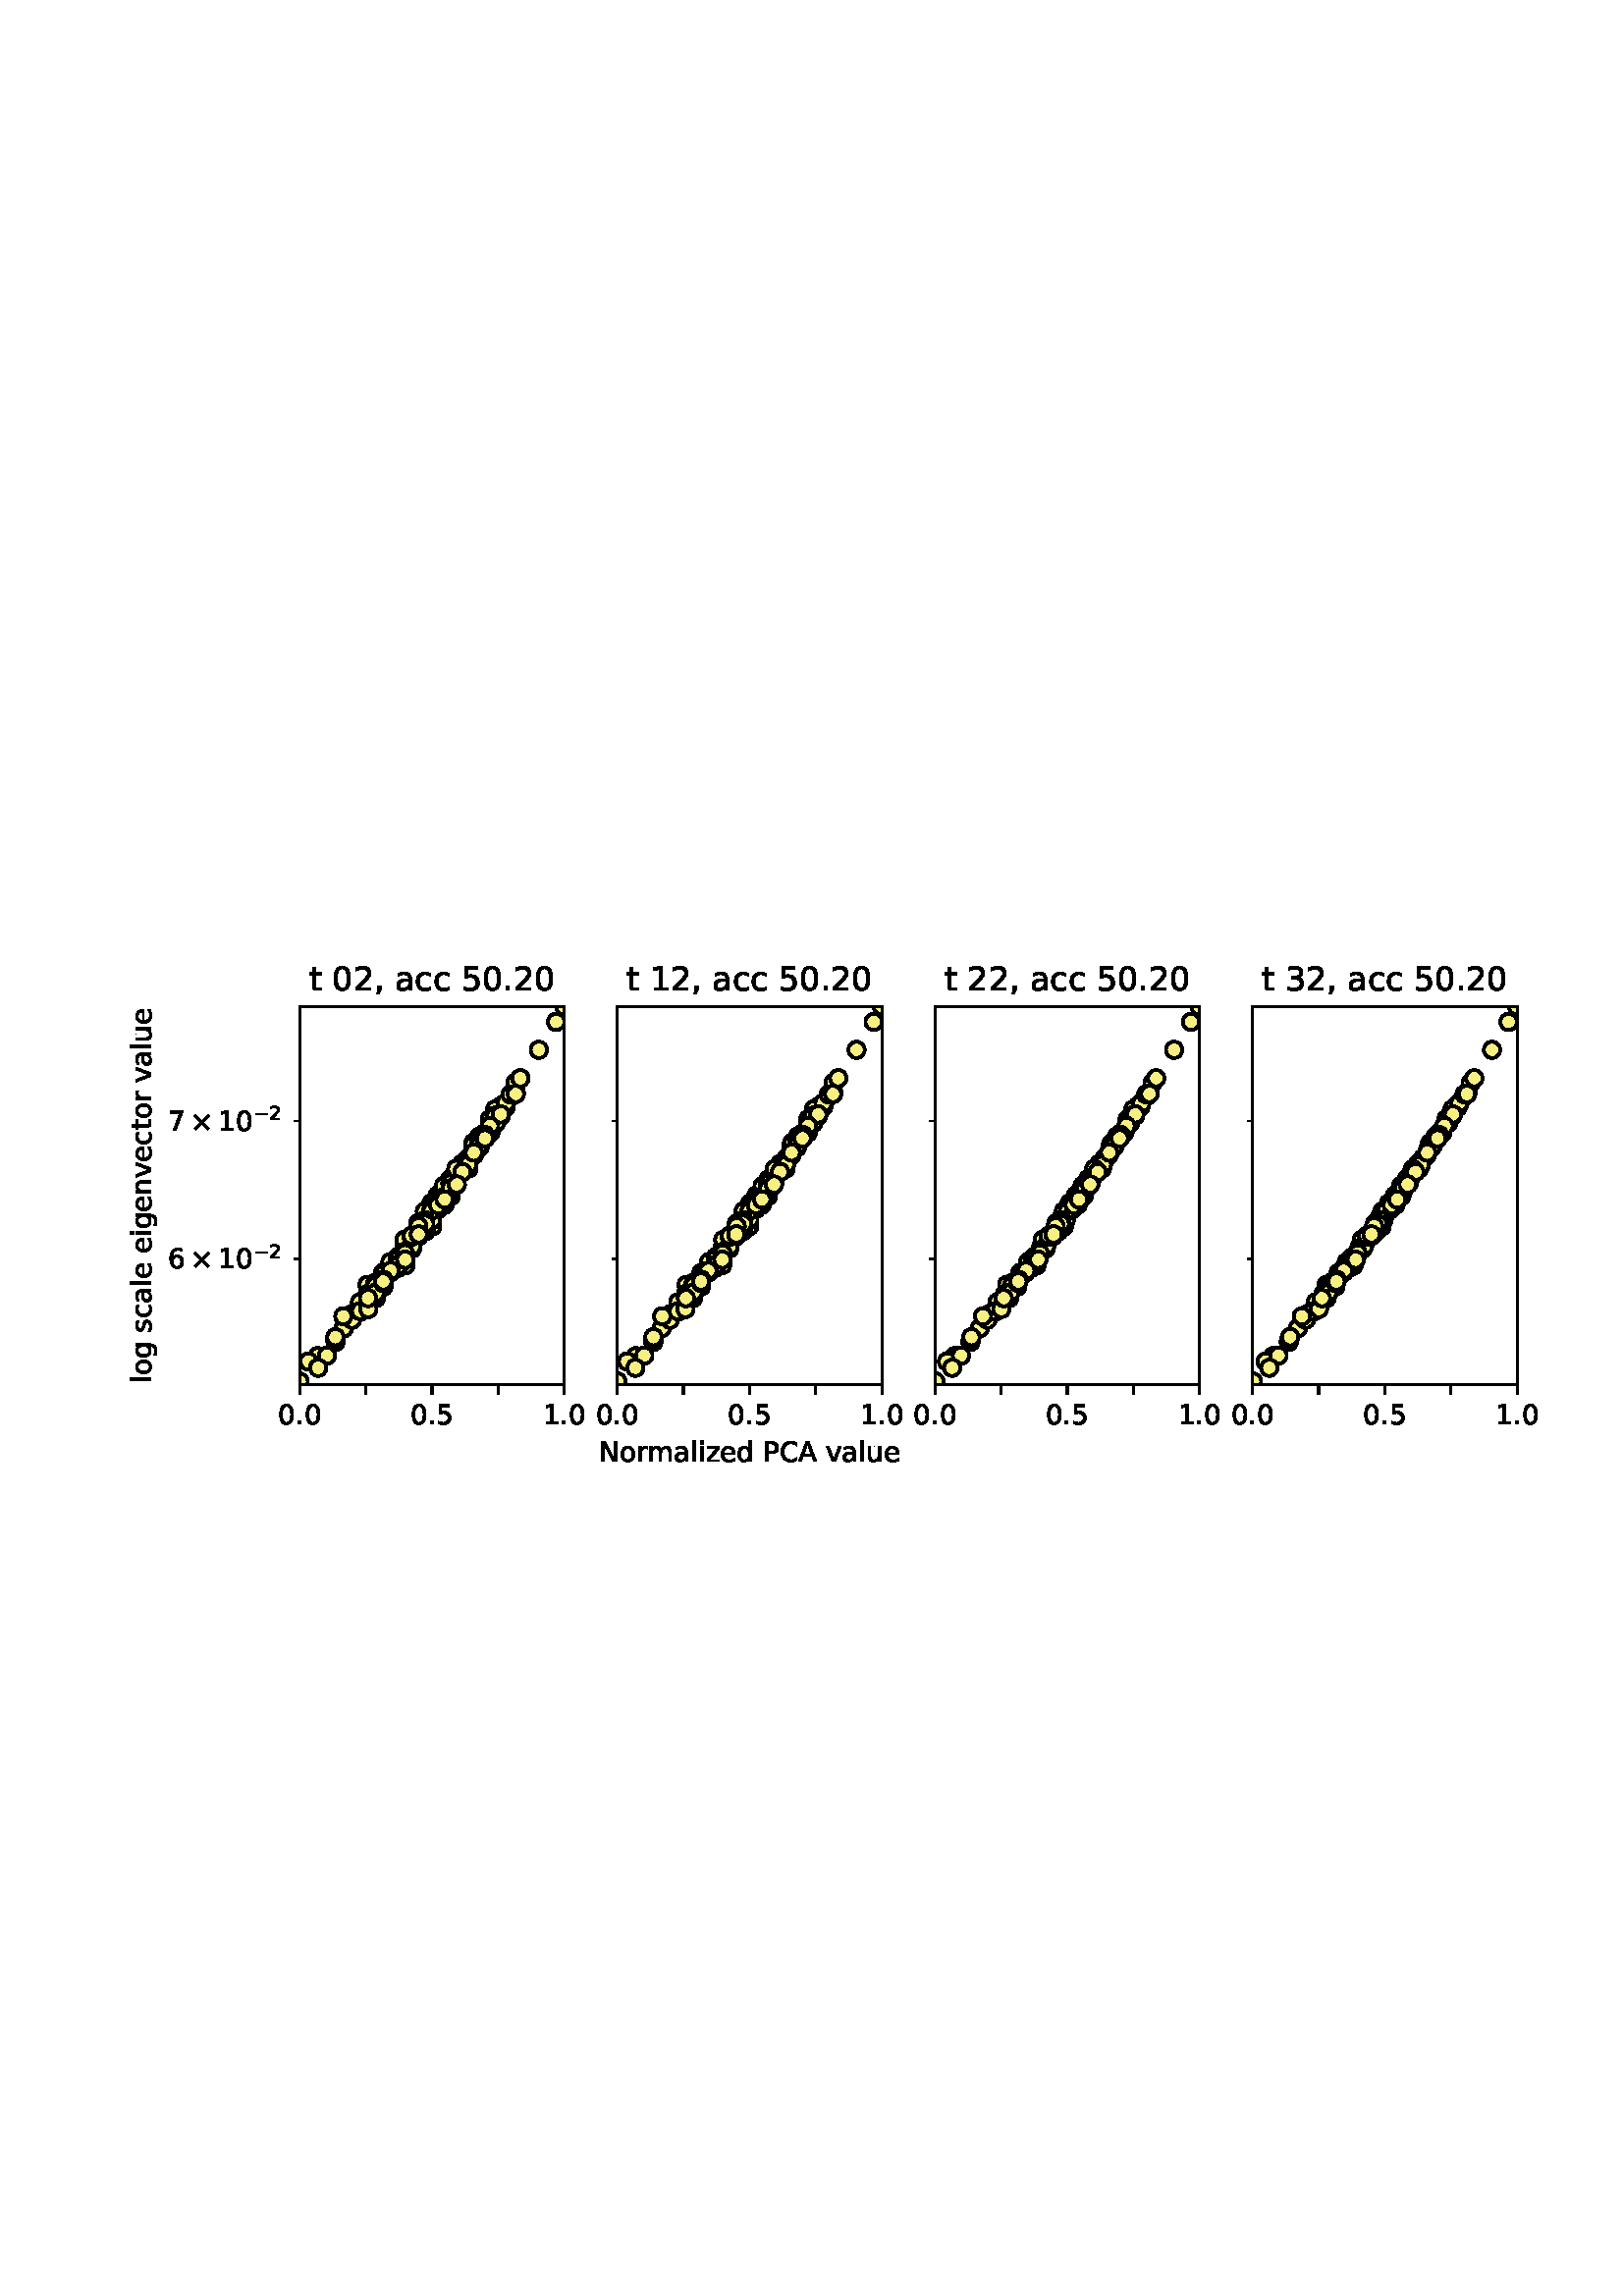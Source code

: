 %!PS-Adobe-3.0 EPSF-3.0
%%Orientation: portrait
%%BoundingBox: 40 296 571 495
%%EndComments
%%BeginProlog
/mpldict 8 dict def
mpldict begin
/m { moveto } bind def
/l { lineto } bind def
/r { rlineto } bind def
/c { curveto } bind def
/cl { closepath } bind def
/box {
m
1 index 0 r
0 exch r
neg 0 r
cl
} bind def
/clipbox {
box
clip
newpath
} bind def
%!PS-Adobe-3.0 Resource-Font
%%Copyright: Copyright (c) 2003 by Bitstream, Inc. All Rights Reserved. Copyright (c) 2006 by Tavmjong Bah. All Rights Reserved. DejaVu changes are in public domain 
25 dict begin
/_d{bind def}bind def
/_m{moveto}_d
/_l{lineto}_d
/_cl{closepath eofill}_d
/_c{curveto}_d
/_sc{7 -1 roll{setcachedevice}{pop pop pop pop pop pop}ifelse}_d
/_e{exec}_d
/FontName /DejaVuSans def
/PaintType 0 def
/FontMatrix[.001 0 0 .001 0 0]def
/FontBBox[-1021 -463 1793 1232]def
/FontType 3 def
/Encoding [ /space /comma /period /zero /one /two /three /five /six /seven /A /C /N /P /a /c /d /e /g /i /l /m /n /o /r /s /t /u /v /z /multiply /minus ] def
/FontInfo 10 dict dup begin
/FamilyName (DejaVu Sans) def
/FullName (DejaVu Sans) def
/Notice (Copyright (c) 2003 by Bitstream, Inc. All Rights Reserved. Copyright (c) 2006 by Tavmjong Bah. All Rights Reserved. DejaVu changes are in public domain ) def
/Weight (Book) def
/Version (Version 2.35) def
/ItalicAngle 0.0 def
/isFixedPitch false def
/UnderlinePosition -130 def
/UnderlineThickness 90 def
end readonly def
/CharStrings 33 dict dup begin
/.notdef 0 def
/space{318 0 0 0 0 0 _sc
}_d
/comma{318 0 77 -115 220 124 _sc
117 124 _m
220 124 _l
220 40 _l
140 -115 _l
77 -115 _l
117 40 _l
117 124 _l
_cl}_d
/period{318 0 107 0 210 124 _sc
107 124 _m
210 124 _l
210 0 _l
107 0 _l
107 124 _l
_cl}_d
/zero{636 0 66 -13 570 742 _sc
318 664 _m
267 664 229 639 203 589 _c
177 539 165 464 165 364 _c
165 264 177 189 203 139 _c
229 89 267 64 318 64 _c
369 64 407 89 433 139 _c
458 189 471 264 471 364 _c
471 464 458 539 433 589 _c
407 639 369 664 318 664 _c
318 742 _m
399 742 461 709 505 645 _c
548 580 570 486 570 364 _c
570 241 548 147 505 83 _c
461 19 399 -13 318 -13 _c
236 -13 173 19 130 83 _c
87 147 66 241 66 364 _c
66 486 87 580 130 645 _c
173 709 236 742 318 742 _c
_cl}_d
/one{636 0 110 0 544 729 _sc
124 83 _m
285 83 _l
285 639 _l
110 604 _l
110 694 _l
284 729 _l
383 729 _l
383 83 _l
544 83 _l
544 0 _l
124 0 _l
124 83 _l
_cl}_d
/two{{636 0 73 0 536 742 _sc
192 83 _m
536 83 _l
536 0 _l
73 0 _l
73 83 _l
110 121 161 173 226 239 _c
290 304 331 346 348 365 _c
380 400 402 430 414 455 _c
426 479 433 504 433 528 _c
433 566 419 598 392 622 _c
365 646 330 659 286 659 _c
255 659 222 653 188 643 _c
154 632 117 616 78 594 _c
78 694 _l
118 710 155 722 189 730 _c
223 738 255 742 284 742 _c
}_e{359 742 419 723 464 685 _c
509 647 532 597 532 534 _c
532 504 526 475 515 449 _c
504 422 484 390 454 354 _c
446 344 420 317 376 272 _c
332 227 271 164 192 83 _c
_cl}_e}_d
/three{{636 0 76 -13 556 742 _sc
406 393 _m
453 383 490 362 516 330 _c
542 298 556 258 556 212 _c
556 140 531 84 482 45 _c
432 6 362 -13 271 -13 _c
240 -13 208 -10 176 -4 _c
144 1 110 10 76 22 _c
76 117 _l
103 101 133 89 166 81 _c
198 73 232 69 268 69 _c
330 69 377 81 409 105 _c
441 129 458 165 458 212 _c
458 254 443 288 413 312 _c
383 336 341 349 287 349 _c
}_e{202 349 _l
202 430 _l
291 430 _l
339 430 376 439 402 459 _c
428 478 441 506 441 543 _c
441 580 427 609 401 629 _c
374 649 336 659 287 659 _c
260 659 231 656 200 650 _c
169 644 135 635 98 623 _c
98 711 _l
135 721 170 729 203 734 _c
235 739 266 742 296 742 _c
370 742 429 725 473 691 _c
517 657 539 611 539 553 _c
539 513 527 479 504 451 _c
481 423 448 403 406 393 _c
_cl}_e}_d
/five{{636 0 77 -13 549 729 _sc
108 729 _m
495 729 _l
495 646 _l
198 646 _l
198 467 _l
212 472 227 476 241 478 _c
255 480 270 482 284 482 _c
365 482 429 459 477 415 _c
525 370 549 310 549 234 _c
549 155 524 94 475 51 _c
426 8 357 -13 269 -13 _c
238 -13 207 -10 175 -6 _c
143 -1 111 6 77 17 _c
77 116 _l
106 100 136 88 168 80 _c
199 72 232 69 267 69 _c
}_e{323 69 368 83 401 113 _c
433 143 450 183 450 234 _c
450 284 433 324 401 354 _c
368 384 323 399 267 399 _c
241 399 214 396 188 390 _c
162 384 135 375 108 363 _c
108 729 _l
_cl}_e}_d
/six{{636 0 70 -13 573 742 _sc
330 404 _m
286 404 251 388 225 358 _c
199 328 186 286 186 234 _c
186 181 199 139 225 109 _c
251 79 286 64 330 64 _c
374 64 409 79 435 109 _c
461 139 474 181 474 234 _c
474 286 461 328 435 358 _c
409 388 374 404 330 404 _c
526 713 _m
526 623 _l
501 635 476 644 451 650 _c
425 656 400 659 376 659 _c
310 659 260 637 226 593 _c
}_e{192 549 172 482 168 394 _c
187 422 211 444 240 459 _c
269 474 301 482 336 482 _c
409 482 467 459 509 415 _c
551 371 573 310 573 234 _c
573 159 550 99 506 54 _c
462 9 403 -13 330 -13 _c
246 -13 181 19 137 83 _c
92 147 70 241 70 364 _c
70 479 97 571 152 639 _c
206 707 280 742 372 742 _c
396 742 421 739 447 735 _c
472 730 498 723 526 713 _c
_cl}_e}_d
/seven{636 0 82 0 551 729 _sc
82 729 _m
551 729 _l
551 687 _l
286 0 _l
183 0 _l
432 646 _l
82 646 _l
82 729 _l
_cl}_d
/A{684 0 8 0 676 729 _sc
342 632 _m
208 269 _l
476 269 _l
342 632 _l
286 729 _m
398 729 _l
676 0 _l
573 0 _l
507 187 _l
178 187 _l
112 0 _l
8 0 _l
286 729 _l
_cl}_d
/C{{698 0 56 -13 644 742 _sc
644 673 _m
644 569 _l
610 599 575 622 537 638 _c
499 653 460 661 418 661 _c
334 661 270 635 226 584 _c
182 533 160 460 160 364 _c
160 268 182 194 226 143 _c
270 92 334 67 418 67 _c
460 67 499 74 537 90 _c
575 105 610 128 644 159 _c
644 56 _l
609 32 572 15 534 4 _c
496 -7 455 -13 412 -13 _c
302 -13 215 20 151 87 _c
}_e{87 154 56 246 56 364 _c
56 481 87 573 151 641 _c
215 708 302 742 412 742 _c
456 742 497 736 535 725 _c
573 713 610 696 644 673 _c
_cl}_e}_d
/N{748 0 98 0 650 729 _sc
98 729 _m
231 729 _l
554 119 _l
554 729 _l
650 729 _l
650 0 _l
517 0 _l
194 610 _l
194 0 _l
98 0 _l
98 729 _l
_cl}_d
/P{603 0 98 0 569 729 _sc
197 648 _m
197 374 _l
321 374 _l
367 374 402 385 427 409 _c
452 433 465 467 465 511 _c
465 555 452 588 427 612 _c
402 636 367 648 321 648 _c
197 648 _l
98 729 _m
321 729 _l
402 729 464 710 506 673 _c
548 636 569 582 569 511 _c
569 439 548 384 506 348 _c
464 311 402 293 321 293 _c
197 293 _l
197 0 _l
98 0 _l
98 729 _l
_cl}_d
/a{{613 0 60 -13 522 560 _sc
343 275 _m
270 275 220 266 192 250 _c
164 233 150 205 150 165 _c
150 133 160 107 181 89 _c
202 70 231 61 267 61 _c
317 61 357 78 387 114 _c
417 149 432 196 432 255 _c
432 275 _l
343 275 _l
522 312 _m
522 0 _l
432 0 _l
432 83 _l
411 49 385 25 355 10 _c
325 -5 287 -13 243 -13 _c
187 -13 142 2 109 33 _c
76 64 60 106 60 159 _c
}_e{60 220 80 266 122 298 _c
163 329 224 345 306 345 _c
432 345 _l
432 354 _l
432 395 418 427 391 450 _c
364 472 326 484 277 484 _c
245 484 215 480 185 472 _c
155 464 127 453 100 439 _c
100 522 _l
132 534 164 544 195 550 _c
226 556 256 560 286 560 _c
365 560 424 539 463 498 _c
502 457 522 395 522 312 _c
_cl}_e}_d
/c{{550 0 55 -13 488 560 _sc
488 526 _m
488 442 _l
462 456 437 466 411 473 _c
385 480 360 484 334 484 _c
276 484 230 465 198 428 _c
166 391 150 339 150 273 _c
150 206 166 154 198 117 _c
230 80 276 62 334 62 _c
360 62 385 65 411 72 _c
437 79 462 90 488 104 _c
488 21 _l
462 9 436 0 410 -5 _c
383 -10 354 -13 324 -13 _c
242 -13 176 12 128 64 _c
}_e{79 115 55 185 55 273 _c
55 362 79 432 128 483 _c
177 534 244 560 330 560 _c
358 560 385 557 411 551 _c
437 545 463 537 488 526 _c
_cl}_e}_d
/d{{635 0 55 -13 544 760 _sc
454 464 _m
454 760 _l
544 760 _l
544 0 _l
454 0 _l
454 82 _l
435 49 411 25 382 10 _c
353 -5 319 -13 279 -13 _c
213 -13 159 13 117 65 _c
75 117 55 187 55 273 _c
55 359 75 428 117 481 _c
159 533 213 560 279 560 _c
319 560 353 552 382 536 _c
411 520 435 496 454 464 _c
148 273 _m
148 207 161 155 188 117 _c
215 79 253 61 301 61 _c
}_e{348 61 385 79 413 117 _c
440 155 454 207 454 273 _c
454 339 440 390 413 428 _c
385 466 348 485 301 485 _c
253 485 215 466 188 428 _c
161 390 148 339 148 273 _c
_cl}_e}_d
/e{{615 0 55 -13 562 560 _sc
562 296 _m
562 252 _l
149 252 _l
153 190 171 142 205 110 _c
238 78 284 62 344 62 _c
378 62 412 66 444 74 _c
476 82 509 95 541 113 _c
541 28 _l
509 14 476 3 442 -3 _c
408 -9 373 -13 339 -13 _c
251 -13 182 12 131 62 _c
80 112 55 181 55 268 _c
55 357 79 428 127 481 _c
175 533 241 560 323 560 _c
397 560 455 536 498 489 _c
}_e{540 441 562 377 562 296 _c
472 322 _m
471 371 457 410 431 440 _c
404 469 368 484 324 484 _c
274 484 234 469 204 441 _c
174 413 156 373 152 322 _c
472 322 _l
_cl}_e}_d
/g{{635 0 55 -207 544 560 _sc
454 280 _m
454 344 440 395 414 431 _c
387 467 349 485 301 485 _c
253 485 215 467 188 431 _c
161 395 148 344 148 280 _c
148 215 161 165 188 129 _c
215 93 253 75 301 75 _c
349 75 387 93 414 129 _c
440 165 454 215 454 280 _c
544 68 _m
544 -24 523 -93 482 -139 _c
440 -184 377 -207 292 -207 _c
260 -207 231 -204 203 -200 _c
175 -195 147 -188 121 -178 _c
}_e{121 -91 _l
147 -105 173 -115 199 -122 _c
225 -129 251 -133 278 -133 _c
336 -133 380 -117 410 -87 _c
439 -56 454 -10 454 52 _c
454 96 _l
435 64 411 40 382 24 _c
353 8 319 0 279 0 _c
211 0 157 25 116 76 _c
75 127 55 195 55 280 _c
55 364 75 432 116 483 _c
157 534 211 560 279 560 _c
319 560 353 552 382 536 _c
411 520 435 496 454 464 _c
454 547 _l
544 547 _l
}_e{544 68 _l
_cl}_e}_d
/i{278 0 94 0 184 760 _sc
94 547 _m
184 547 _l
184 0 _l
94 0 _l
94 547 _l
94 760 _m
184 760 _l
184 646 _l
94 646 _l
94 760 _l
_cl}_d
/l{278 0 94 0 184 760 _sc
94 760 _m
184 760 _l
184 0 _l
94 0 _l
94 760 _l
_cl}_d
/m{{974 0 91 0 889 560 _sc
520 442 _m
542 482 569 511 600 531 _c
631 550 668 560 711 560 _c
767 560 811 540 842 500 _c
873 460 889 403 889 330 _c
889 0 _l
799 0 _l
799 327 _l
799 379 789 418 771 444 _c
752 469 724 482 686 482 _c
639 482 602 466 575 435 _c
548 404 535 362 535 309 _c
535 0 _l
445 0 _l
445 327 _l
445 379 435 418 417 444 _c
398 469 369 482 331 482 _c
}_e{285 482 248 466 221 435 _c
194 404 181 362 181 309 _c
181 0 _l
91 0 _l
91 547 _l
181 547 _l
181 462 _l
201 495 226 520 255 536 _c
283 552 317 560 357 560 _c
397 560 430 550 458 530 _c
486 510 506 480 520 442 _c
_cl}_e}_d
/n{634 0 91 0 549 560 _sc
549 330 _m
549 0 _l
459 0 _l
459 327 _l
459 379 448 417 428 443 _c
408 469 378 482 338 482 _c
289 482 251 466 223 435 _c
195 404 181 362 181 309 _c
181 0 _l
91 0 _l
91 547 _l
181 547 _l
181 462 _l
202 494 227 519 257 535 _c
286 551 320 560 358 560 _c
420 560 468 540 500 501 _c
532 462 549 405 549 330 _c
_cl}_d
/o{612 0 55 -13 557 560 _sc
306 484 _m
258 484 220 465 192 427 _c
164 389 150 338 150 273 _c
150 207 163 156 191 118 _c
219 80 257 62 306 62 _c
354 62 392 80 420 118 _c
448 156 462 207 462 273 _c
462 337 448 389 420 427 _c
392 465 354 484 306 484 _c
306 560 _m
384 560 445 534 490 484 _c
534 433 557 363 557 273 _c
557 183 534 113 490 63 _c
445 12 384 -13 306 -13 _c
227 -13 165 12 121 63 _c
77 113 55 183 55 273 _c
55 363 77 433 121 484 _c
165 534 227 560 306 560 _c
_cl}_d
/r{411 0 91 0 411 560 _sc
411 463 _m
401 469 390 473 378 476 _c
366 478 353 480 339 480 _c
288 480 249 463 222 430 _c
194 397 181 350 181 288 _c
181 0 _l
91 0 _l
91 547 _l
181 547 _l
181 462 _l
199 495 224 520 254 536 _c
284 552 321 560 365 560 _c
371 560 378 559 386 559 _c
393 558 401 557 411 555 _c
411 463 _l
_cl}_d
/s{{521 0 54 -13 472 560 _sc
443 531 _m
443 446 _l
417 458 391 468 364 475 _c
336 481 308 485 279 485 _c
234 485 200 478 178 464 _c
156 450 145 430 145 403 _c
145 382 153 366 169 354 _c
185 342 217 330 265 320 _c
296 313 _l
360 299 405 279 432 255 _c
458 230 472 195 472 151 _c
472 100 452 60 412 31 _c
372 1 316 -13 246 -13 _c
216 -13 186 -10 154 -5 _c
}_e{122 0 89 8 54 20 _c
54 113 _l
87 95 120 82 152 74 _c
184 65 216 61 248 61 _c
290 61 323 68 346 82 _c
368 96 380 117 380 144 _c
380 168 371 187 355 200 _c
339 213 303 226 247 238 _c
216 245 _l
160 257 119 275 95 299 _c
70 323 58 356 58 399 _c
58 450 76 490 112 518 _c
148 546 200 560 268 560 _c
301 560 332 557 362 552 _c
391 547 418 540 443 531 _c
}_e{_cl}_e}_d
/t{392 0 27 0 368 702 _sc
183 702 _m
183 547 _l
368 547 _l
368 477 _l
183 477 _l
183 180 _l
183 135 189 106 201 94 _c
213 81 238 75 276 75 _c
368 75 _l
368 0 _l
276 0 _l
206 0 158 13 132 39 _c
106 65 93 112 93 180 _c
93 477 _l
27 477 _l
27 547 _l
93 547 _l
93 702 _l
183 702 _l
_cl}_d
/u{634 0 85 -13 543 560 _sc
85 216 _m
85 547 _l
175 547 _l
175 219 _l
175 167 185 129 205 103 _c
225 77 255 64 296 64 _c
344 64 383 79 411 110 _c
439 141 453 183 453 237 _c
453 547 _l
543 547 _l
543 0 _l
453 0 _l
453 84 _l
431 50 405 26 377 10 _c
348 -5 315 -13 277 -13 _c
214 -13 166 6 134 45 _c
101 83 85 140 85 216 _c
311 560 _m
311 560 _l
_cl}_d
/v{592 0 30 0 562 547 _sc
30 547 _m
125 547 _l
296 88 _l
467 547 _l
562 547 _l
357 0 _l
235 0 _l
30 547 _l
_cl}_d
/z{525 0 43 0 482 547 _sc
55 547 _m
482 547 _l
482 465 _l
144 72 _l
482 72 _l
482 0 _l
43 0 _l
43 82 _l
381 475 _l
55 475 _l
55 547 _l
_cl}_d
/multiply{838 0 137 31 701 596 _sc
701 537 _m
478 313 _l
701 90 _l
643 31 _l
419 255 _l
195 31 _l
137 90 _l
360 313 _l
137 537 _l
195 596 _l
419 372 _l
643 596 _l
701 537 _l
_cl}_d
/minus{838 0 106 272 732 355 _sc
106 355 _m
732 355 _l
732 272 _l
106 272 _l
106 355 _l
_cl}_d
end readonly def

/BuildGlyph
 {exch begin
 CharStrings exch
 2 copy known not{pop /.notdef}if
 true 3 1 roll get exec
 end}_d

/BuildChar {
 1 index /Encoding get exch get
 1 index /BuildGlyph get exec
}_d

FontName currentdict end definefont pop
end
%%EndProlog
mpldict begin
40.587 296.766 translate
530.825 198.469 0 0 clipbox
gsave
0 0 m
530.825 0 l
530.825 198.469 l
0 198.469 l
cl
1.000 setgray
fill
grestore
gsave
69.272 37.544 m
166.315 37.544 l
166.315 176.144 l
69.272 176.144 l
cl
1.000 setgray
fill
grestore
1.000 setlinewidth
1 setlinejoin
0 setlinecap
[] 0 setdash
0.000 setgray
gsave
97.04 138.6 69.27 37.54 clipbox
/o {
gsave
newpath
translate
1.0 setlinewidth
1 setlinejoin
0 setlinecap
0 -3 m
0.796 -3 1.559 -2.684 2.121 -2.121 c
2.684 -1.559 3 -0.796 3 0 c
3 0.796 2.684 1.559 2.121 2.121 c
1.559 2.684 0.796 3 0 3 c
-0.796 3 -1.559 2.684 -2.121 2.121 c
-2.684 1.559 -3 0.796 -3 0 c
-3 -0.796 -2.684 -1.559 -2.121 -2.121 c
-1.559 -2.684 -0.796 -3 0 -3 c
cl

gsave
0.969 0.937 0.506 setrgbcolor
fill
grestore
stroke
grestore
} bind def
128.904 117.53 o
112.941 92.696 o
107.924 85.251 o
139.193 130.819 o
105.416 80.544 o
124.535 111.597 o
69.294 37.544 o
120.04 104.233 o
131.124 118.108 o
107.874 87.084 o
112.965 91.973 o
156.986 160.247 o
97.216 71.849 o
139.061 134.766 o
94.174 74.099 o
131.109 117.866 o
124.492 112.761 o
94.358 68.51 o
105.341 81.97 o
117.711 100.72 o
99.983 75.259 o
140.977 137.199 o
131.114 118.491 o
110.395 90.748 o
166.315 176.144 o
91.509 64.19 o
117.789 98.74 o
119.939 106.867 o
131.169 116.71 o
124.678 108.006 o
124.562 110.556 o
126.856 111.725 o
144.89 139.285 o
126.752 115.176 o
124.713 106.678 o
117.603 103.925 o
107.861 86.716 o
148.518 144.548 o
128.907 117.845 o
115.313 98.202 o
110.531 87.41 o
135.087 128.417 o
133.179 121.696 o
110.457 89.981 o
117.62 102.521 o
115.332 96.546 o
97.171 71.911 o
133.016 126.094 o
128.988 115.725 o
110.463 89.017 o
112.789 96.648 o
117.74 99.824 o
141.094 134.846 o
82.421 53.111 o
133.103 123.707 o
137.17 129.473 o
110.412 90.751 o
100.035 73.602 o
124.691 107.839 o
117.895 95.496 o
112.935 93.033 o
131.159 117.011 o
105.25 84.238 o
120.112 101.89 o
91.451 65.324 o
139.116 132.564 o
100.015 73.415 o
126.668 116.239 o
135.219 124.959 o
122.333 107.532 o
112.852 94.877 o
141.039 135.684 o
107.837 87.544 o
143.048 136.066 o
122.226 109.58 o
122.281 108.872 o
115.4 95.054 o
75.926 47.944 o
115.273 98.864 o
115.423 95.265 o
131.116 118.277 o
115.293 99.074 o
120.049 104.068 o
146.664 143.152 o
122.318 107.44 o
135.168 126.815 o
126.762 113.67 o
112.887 94.104 o
97.091 74.854 o
135.186 126.365 o
141.151 133.702 o
94.27 70.769 o
119.999 104.739 o
142.906 139.536 o
107.875 87.284 o
133.156 122.211 o
133.138 123.464 o
107.84 88.107 o
99.976 76.426 o
128.987 116.167 o
128.868 118.491 o
115.367 96.424 o
126.717 115.795 o
117.676 101.051 o
88.529 61.334 o
85.471 58.142 o
102.604 80.893 o
97.195 72.066 o
112.807 95.84 o
117.662 101.756 o
120.037 104.327 o
97.297 69.234 o
72.538 45.969 o
102.686 78.669 o
142.997 137.729 o
107.939 85.033 o
99.888 78.468 o
99.939 76.713 o
99.962 75.819 o
105.387 81.387 o
105.357 81.762 o
115.355 96.534 o
107.917 85.219 o
122.313 107.123 o
117.719 101.155 o
141.139 133.403 o
122.458 103.452 o
128.964 116.637 o
120.09 102.459 o
126.721 115.701 o
102.553 82.386 o
99.925 76.314 o
82.389 54.063 o
148.384 148.146 o
79.302 48.117 o
124.491 112.288 o
99.903 77.813 o
115.467 93.706 o
133.065 124.698 o
119.961 105.869 o
97.17 72.799 o
124.594 110.337 o
110.478 89.153 o
139.218 129.939 o
107.877 86.308 o
105.273 84.232 o
140.953 138.4 o
124.697 107.397 o
97.146 73.031 o
108.101 81.271 o
88.441 63.214 o
94.292 70.374 o
120.042 104.367 o
99.871 77.81 o
97.297 69.671 o
115.288 97.81 o
115.418 94.671 o
126.722 115.385 o
144.823 140.74 o
120.078 103.013 o
105.363 81.322 o
115.351 95.817 o
117.687 101.341 o
97.142 73.869 o
76.067 43.647 o
135.115 127.444 o
141.036 136.152 o
107.773 90.582 o
94.427 67.478 o
107.913 86.169 o
115.309 97.312 o
97.232 71.195 o
105.403 80.333 o
126.821 112.795 o
120.056 104.427 o
163.334 170.503 o
107.959 84.984 o
91.382 67.678 o
131.021 120.406 o
135.191 125.195 o
117.701 100.277 o
115.186 100.994 o
135.252 124.602 o
126.817 112.934 o
117.69 101.811 o
131.086 119.072 o
146.661 143.896 o
117.811 97.835 o
131.118 118.177 o
99.993 74.743 o
110.504 88.217 o
124.59 109.969 o
88.527 61.261 o
117.69 101.3 o
91.495 64.427 o
94.461 65.209 o
126.71 115.073 o
105.318 82.322 o
124.644 108.933 o
122.437 104.294 o
150.205 149.845 o
120.027 103.983 o
124.66 108.756 o
122.215 110.392 o
105.307 83.508 o
124.546 111.302 o
143.029 136.587 o
120.055 103.318 o
112.885 93.771 o
122.374 106.283 o
112.885 93.788 o
137.215 128.129 o
133.081 125.574 o
135.152 126.526 o
105.342 81.362 o
115.332 96.738 o
94.352 69.192 o
110.363 91.748 o
105.387 81.172 o
107.927 85.585 o
135.197 125.205 o
69.292 37.655 o
115.288 97.796 o
122.366 106.007 o
82.379 54.891 o
108.009 83.306 o
126.695 116.562 o
102.668 79.255 o
122.388 105.917 o
124.635 109.422 o
99.962 75.981 o
148.545 144.066 o
69.272 38.612 o
122.4 105.386 o
110.365 92.069 o
115.358 96.428 o
139.178 131.306 o
137.162 129.622 o
139.107 132.352 o
128.962 115.458 o
112.827 95.56 o
137.175 129.056 o
126.916 110.893 o
137.231 127.794 o
133.164 122.577 o
85.297 62.539 o
112.942 92.576 o
99.961 75.304 o
grestore
0.800 setlinewidth
gsave
/o {
gsave
newpath
translate
0.8 setlinewidth
1 setlinejoin
0 setlinecap
0 0 m
0 -3.5 l

gsave
0.000 setgray
fill
grestore
stroke
grestore
} bind def
69.272 37.544 o
grestore
/DejaVuSans findfont
10.000 scalefont
setfont
gsave
61.319 22.95 translate
0.0 rotate
0.0 0.0 m /zero glyphshow
6.362 0.0 m /period glyphshow
9.541 0.0 m /zero glyphshow
grestore
gsave
/o {
gsave
newpath
translate
0.8 setlinewidth
1 setlinejoin
0 setlinecap
0 0 m
0 -3.5 l

gsave
0.000 setgray
fill
grestore
stroke
grestore
} bind def
93.533 37.544 o
grestore
gsave
/o {
gsave
newpath
translate
0.8 setlinewidth
1 setlinejoin
0 setlinecap
0 0 m
0 -3.5 l

gsave
0.000 setgray
fill
grestore
stroke
grestore
} bind def
117.794 37.544 o
grestore
gsave
109.84 22.95 translate
0.0 rotate
0.0 0.0 m /zero glyphshow
6.362 0.0 m /period glyphshow
9.541 0.0 m /five glyphshow
grestore
gsave
/o {
gsave
newpath
translate
0.8 setlinewidth
1 setlinejoin
0 setlinecap
0 0 m
0 -3.5 l

gsave
0.000 setgray
fill
grestore
stroke
grestore
} bind def
142.054 37.544 o
grestore
gsave
/o {
gsave
newpath
translate
0.8 setlinewidth
1 setlinejoin
0 setlinecap
0 0 m
0 -3.5 l

gsave
0.000 setgray
fill
grestore
stroke
grestore
} bind def
166.315 37.544 o
grestore
gsave
158.362 22.95 translate
0.0 rotate
0.0 0.0 m /one glyphshow
6.362 0.0 m /period glyphshow
9.541 0.0 m /zero glyphshow
grestore
0.600 setlinewidth
gsave
/o {
gsave
newpath
translate
0.6 setlinewidth
1 setlinejoin
0 setlinecap
0 0 m
-2 0 l

gsave
0.000 setgray
fill
grestore
stroke
grestore
} bind def
69.272 83.462 o
grestore
gsave
20.872 79.001 translate
0.0 rotate
/DejaVuSans findfont
10.0 scalefont
setfont
0.0 0.977 moveto
/six glyphshow

8.311 0.977 moveto
/multiply glyphshow

18.638 0.977 moveto
/one glyphshow

25.0 0.977 moveto
/zero glyphshow

/DejaVuSans findfont
7.0 scalefont
setfont
31.458 4.805 moveto
/minus glyphshow

37.323 4.805 moveto
/two glyphshow


grestore
gsave
/o {
gsave
newpath
translate
0.6 setlinewidth
1 setlinejoin
0 setlinecap
0 0 m
-2 0 l

gsave
0.000 setgray
fill
grestore
stroke
grestore
} bind def
69.272 134.116 o
grestore
gsave
20.872 129.655 translate
0.0 rotate
/DejaVuSans findfont
10.0 scalefont
setfont
0.0 0.977 moveto
/seven glyphshow

8.311 0.977 moveto
/multiply glyphshow

18.638 0.977 moveto
/one glyphshow

25.0 0.977 moveto
/zero glyphshow

/DejaVuSans findfont
7.0 scalefont
setfont
31.458 4.805 moveto
/minus glyphshow

37.323 4.805 moveto
/two glyphshow


grestore
gsave
14.794 38.125 translate
90.0 rotate
0.0 0.0 m /l glyphshow
2.778 0.0 m /o glyphshow
8.896 0.0 m /g glyphshow
15.244 0.0 m /space glyphshow
18.423 0.0 m /s glyphshow
23.633 0.0 m /c glyphshow
29.131 0.0 m /a glyphshow
35.259 0.0 m /l glyphshow
38.037 0.0 m /e glyphshow
44.189 0.0 m /space glyphshow
47.368 0.0 m /e glyphshow
53.521 0.0 m /i glyphshow
56.299 0.0 m /g glyphshow
62.646 0.0 m /e glyphshow
68.799 0.0 m /n glyphshow
75.137 0.0 m /v glyphshow
81.055 0.0 m /e glyphshow
87.207 0.0 m /c glyphshow
92.705 0.0 m /t glyphshow
96.626 0.0 m /o glyphshow
102.744 0.0 m /r glyphshow
106.855 0.0 m /space glyphshow
110.034 0.0 m /v glyphshow
115.952 0.0 m /a glyphshow
122.08 0.0 m /l glyphshow
124.858 0.0 m /u glyphshow
131.196 0.0 m /e glyphshow
grestore
0.800 setlinewidth
0 setlinejoin
2 setlinecap
[] 0 setdash
gsave
69.272 37.544 m
69.272 176.144 l
stroke
grestore
gsave
166.315 37.544 m
166.315 176.144 l
stroke
grestore
gsave
69.272 37.544 m
166.315 37.544 l
stroke
grestore
gsave
69.272 176.144 m
166.315 176.144 l
stroke
grestore
/DejaVuSans findfont
12.000 scalefont
setfont
gsave
72.715 182.144 translate
0.0 rotate
0.0 0.0 m /t glyphshow
4.705 0.0 m /space glyphshow
8.52 0.0 m /zero glyphshow
16.154 0.0 m /two glyphshow
23.789 0.0 m /comma glyphshow
27.604 0.0 m /space glyphshow
31.418 0.0 m /a glyphshow
38.771 0.0 m /c glyphshow
45.369 0.0 m /c glyphshow
51.967 0.0 m /space glyphshow
55.781 0.0 m /five glyphshow
63.416 0.0 m /zero glyphshow
71.051 0.0 m /period glyphshow
74.865 0.0 m /two glyphshow
82.5 0.0 m /zero glyphshow
grestore
gsave
185.724 37.544 m
282.768 37.544 l
282.768 176.144 l
185.724 176.144 l
cl
1.000 setgray
fill
grestore
1.000 setlinewidth
1 setlinejoin
0 setlinecap
[] 0 setdash
gsave
97.04 138.6 185.7 37.54 clipbox
/o {
gsave
newpath
translate
1.0 setlinewidth
1 setlinejoin
0 setlinecap
0 -3 m
0.796 -3 1.559 -2.684 2.121 -2.121 c
2.684 -1.559 3 -0.796 3 0 c
3 0.796 2.684 1.559 2.121 2.121 c
1.559 2.684 0.796 3 0 3 c
-0.796 3 -1.559 2.684 -2.121 2.121 c
-2.684 1.559 -3 0.796 -3 0 c
-3 -0.796 -2.684 -1.559 -2.121 -2.121 c
-1.559 -2.684 -0.796 -3 0 -3 c
cl

gsave
0.969 0.937 0.506 setrgbcolor
fill
grestore
stroke
grestore
} bind def
245.535 117.53 o
229.404 92.696 o
224.349 85.251 o
255.615 130.819 o
221.728 80.544 o
241.235 111.597 o
185.758 37.544 o
236.639 104.233 o
247.544 118.108 o
224.431 87.084 o
229.418 91.973 o
273.473 160.247 o
213.764 71.849 o
255.831 134.766 o
211.161 74.099 o
247.56 117.866 o
241.261 112.761 o
210.9 68.51 o
221.767 81.97 o
234.289 100.72 o
216.441 75.259 o
257.739 137.199 o
247.585 118.491 o
227.005 90.748 o
282.768 176.144 o
208.004 64.19 o
234.192 98.74 o
236.788 106.867 o
247.448 116.71 o
241.077 108.006 o
241.117 110.556 o
243.307 111.725 o
261.279 139.285 o
243.418 115.176 o
241.011 106.678 o
234.474 103.925 o
224.431 86.716 o
264.886 144.548 o
245.575 117.845 o
231.937 98.202 o
226.833 87.41 o
251.869 128.417 o
249.654 121.696 o
226.946 89.981 o
234.38 102.521 o
231.867 96.546 o
213.705 71.911 o
249.805 126.094 o
245.497 115.725 o
226.874 89.017 o
229.617 96.648 o
234.266 99.824 o
257.603 134.846 o
198.937 53.111 o
249.71 123.707 o
253.789 129.473 o
227.021 90.751 o
216.372 73.602 o
241.038 107.839 o
234.09 95.496 o
229.415 93.033 o
247.502 117.011 o
221.857 84.238 o
236.543 101.89 o
208.028 65.324 o
255.701 132.564 o
216.41 73.415 o
243.428 116.239 o
251.668 124.959 o
238.965 107.532 o
229.518 94.877 o
257.629 135.684 o
224.497 87.544 o
259.396 136.066 o
239.003 109.58 o
239.02 108.872 o
231.808 95.054 o
192.61 47.944 o
231.959 98.864 o
231.78 95.265 o
247.568 118.277 o
231.961 99.074 o
236.631 104.068 o
263.185 143.152 o
238.886 107.44 o
251.773 126.815 o
243.381 113.67 o
229.468 94.104 o
213.819 74.854 o
251.75 126.365 o
257.541 133.702 o
210.977 70.769 o
236.636 104.739 o
259.582 139.536 o
224.492 87.284 o
249.664 122.211 o
249.722 123.464 o
224.49 88.107 o
216.504 76.426 o
245.475 116.167 o
245.584 118.491 o
231.9 96.424 o
243.471 115.795 o
234.313 101.051 o
205.09 61.334 o
202.045 58.142 o
219.211 80.893 o
213.678 72.066 o
229.565 95.84 o
234.346 101.756 o
236.667 104.327 o
213.555 69.234 o
189.342 45.969 o
219.147 78.669 o
259.498 137.729 o
224.34 85.033 o
216.576 78.468 o
216.584 76.713 o
216.462 75.819 o
221.731 81.387 o
221.822 81.762 o
231.841 96.534 o
224.338 85.219 o
238.898 107.123 o
234.308 101.155 o
257.581 133.403 o
238.758 103.452 o
245.484 116.637 o
236.533 102.459 o
243.438 115.701 o
219.332 82.386 o
216.482 76.314 o
198.954 54.063 o
265.027 148.146 o
195.65 48.117 o
241.216 112.288 o
216.591 77.813 o
231.785 93.706 o
249.742 124.698 o
236.709 105.869 o
213.74 72.799 o
241.153 110.337 o
226.936 89.153 o
255.631 129.939 o
224.412 86.308 o
221.891 84.232 o
257.81 138.4 o
241.037 107.397 o
213.754 73.031 o
224.185 81.271 o
205.094 63.214 o
210.973 70.374 o
236.682 104.367 o
216.588 77.81 o
213.593 69.671 o
231.93 97.81 o
231.794 94.671 o
243.418 115.385 o
261.365 140.74 o
236.606 103.013 o
221.733 81.322 o
231.829 95.817 o
234.289 101.341 o
213.775 73.869 o
192.363 43.647 o
251.817 127.444 o
257.663 136.152 o
224.605 90.582 o
210.81 67.478 o
224.41 86.169 o
231.902 97.312 o
213.648 71.195 o
221.723 80.333 o
243.335 112.795 o
236.66 104.427 o
279.747 170.503 o
224.35 84.984 o
208.083 67.678 o
247.684 120.406 o
251.712 125.195 o
234.27 100.277 o
232.049 100.994 o
251.67 124.602 o
243.296 112.934 o
234.355 101.811 o
247.599 119.072 o
263.218 143.896 o
234.152 97.835 o
247.55 118.177 o
216.427 74.743 o
226.895 88.217 o
241.124 109.969 o
205.054 61.261 o
234.307 101.3 o
207.961 64.427 o
210.748 65.209 o
243.372 115.073 o
221.81 82.322 o
241.087 108.933 o
238.801 104.294 o
266.766 149.845 o
236.619 103.983 o
241.068 108.756 o
239.039 110.392 o
221.854 83.508 o
241.139 111.302 o
259.438 136.587 o
236.591 103.318 o
229.507 93.771 o
238.871 106.283 o
229.459 93.788 o
253.72 128.129 o
249.814 125.574 o
251.771 126.526 o
221.774 81.362 o
231.869 96.738 o
210.909 69.192 o
227.028 91.748 o
221.754 81.172 o
224.354 85.585 o
251.702 125.205 o
185.724 37.655 o
231.949 97.796 o
238.861 106.007 o
199.013 54.891 o
224.284 83.306 o
243.481 116.562 o
219.135 79.255 o
238.848 105.917 o
241.105 109.422 o
216.461 75.981 o
264.863 144.066 o
185.751 38.612 o
238.864 105.386 o
227.043 92.069 o
231.823 96.428 o
255.636 131.306 o
253.716 129.622 o
255.692 132.352 o
245.434 115.458 o
229.53 95.56 o
253.748 129.056 o
243.214 110.893 o
253.675 127.794 o
249.666 122.577 o
202.223 62.539 o
229.398 92.576 o
216.449 75.304 o
grestore
0.800 setlinewidth
gsave
/o {
gsave
newpath
translate
0.8 setlinewidth
1 setlinejoin
0 setlinecap
0 0 m
0 -3.5 l

gsave
0.000 setgray
fill
grestore
stroke
grestore
} bind def
185.724 37.544 o
grestore
/DejaVuSans findfont
10.000 scalefont
setfont
gsave
177.771 22.95 translate
0.0 rotate
0.0 0.0 m /zero glyphshow
6.362 0.0 m /period glyphshow
9.541 0.0 m /zero glyphshow
grestore
gsave
/o {
gsave
newpath
translate
0.8 setlinewidth
1 setlinejoin
0 setlinecap
0 0 m
0 -3.5 l

gsave
0.000 setgray
fill
grestore
stroke
grestore
} bind def
209.985 37.544 o
grestore
gsave
/o {
gsave
newpath
translate
0.8 setlinewidth
1 setlinejoin
0 setlinecap
0 0 m
0 -3.5 l

gsave
0.000 setgray
fill
grestore
stroke
grestore
} bind def
234.246 37.544 o
grestore
gsave
226.293 22.95 translate
0.0 rotate
0.0 0.0 m /zero glyphshow
6.362 0.0 m /period glyphshow
9.541 0.0 m /five glyphshow
grestore
gsave
/o {
gsave
newpath
translate
0.8 setlinewidth
1 setlinejoin
0 setlinecap
0 0 m
0 -3.5 l

gsave
0.000 setgray
fill
grestore
stroke
grestore
} bind def
258.507 37.544 o
grestore
gsave
/o {
gsave
newpath
translate
0.8 setlinewidth
1 setlinejoin
0 setlinecap
0 0 m
0 -3.5 l

gsave
0.000 setgray
fill
grestore
stroke
grestore
} bind def
282.768 37.544 o
grestore
gsave
274.814 22.95 translate
0.0 rotate
0.0 0.0 m /one glyphshow
6.362 0.0 m /period glyphshow
9.541 0.0 m /zero glyphshow
grestore
gsave
179.011 9.278 translate
0.0 rotate
0.0 0.0 m /N glyphshow
7.48 0.0 m /o glyphshow
13.599 0.0 m /r glyphshow
17.71 0.0 m /m glyphshow
27.451 0.0 m /a glyphshow
33.579 0.0 m /l glyphshow
36.357 0.0 m /i glyphshow
39.136 0.0 m /z glyphshow
44.385 0.0 m /e glyphshow
50.537 0.0 m /d glyphshow
56.885 0.0 m /space glyphshow
60.063 0.0 m /P glyphshow
66.094 0.0 m /C glyphshow
73.076 0.0 m /A glyphshow
79.917 0.0 m /space glyphshow
83.096 0.0 m /v glyphshow
89.014 0.0 m /a glyphshow
95.142 0.0 m /l glyphshow
97.92 0.0 m /u glyphshow
104.258 0.0 m /e glyphshow
grestore
0.600 setlinewidth
gsave
/o {
gsave
newpath
translate
0.6 setlinewidth
1 setlinejoin
0 setlinecap
0 0 m
-2 0 l

gsave
0.000 setgray
fill
grestore
stroke
grestore
} bind def
185.724 83.462 o
grestore
gsave
/o {
gsave
newpath
translate
0.6 setlinewidth
1 setlinejoin
0 setlinecap
0 0 m
-2 0 l

gsave
0.000 setgray
fill
grestore
stroke
grestore
} bind def
185.724 134.116 o
grestore
0.800 setlinewidth
0 setlinejoin
2 setlinecap
[] 0 setdash
gsave
185.724 37.544 m
185.724 176.144 l
stroke
grestore
gsave
282.768 37.544 m
282.768 176.144 l
stroke
grestore
gsave
185.724 37.544 m
282.768 37.544 l
stroke
grestore
gsave
185.724 176.144 m
282.768 176.144 l
stroke
grestore
/DejaVuSans findfont
12.000 scalefont
setfont
gsave
189.168 182.144 translate
0.0 rotate
0.0 0.0 m /t glyphshow
4.705 0.0 m /space glyphshow
8.52 0.0 m /one glyphshow
16.154 0.0 m /two glyphshow
23.789 0.0 m /comma glyphshow
27.604 0.0 m /space glyphshow
31.418 0.0 m /a glyphshow
38.771 0.0 m /c glyphshow
45.369 0.0 m /c glyphshow
51.967 0.0 m /space glyphshow
55.781 0.0 m /five glyphshow
63.416 0.0 m /zero glyphshow
71.051 0.0 m /period glyphshow
74.865 0.0 m /two glyphshow
82.5 0.0 m /zero glyphshow
grestore
gsave
302.176 37.544 m
399.22 37.544 l
399.22 176.144 l
302.176 176.144 l
cl
1.000 setgray
fill
grestore
1.000 setlinewidth
1 setlinejoin
0 setlinecap
[] 0 setdash
gsave
97.04 138.6 302.2 37.54 clipbox
/o {
gsave
newpath
translate
1.0 setlinewidth
1 setlinejoin
0 setlinecap
0 -3 m
0.796 -3 1.559 -2.684 2.121 -2.121 c
2.684 -1.559 3 -0.796 3 0 c
3 0.796 2.684 1.559 2.121 2.121 c
1.559 2.684 0.796 3 0 3 c
-0.796 3 -1.559 2.684 -2.121 2.121 c
-2.684 1.559 -3 0.796 -3 0 c
-3 -0.796 -2.684 -1.559 -2.121 -2.121 c
-1.559 -2.684 -0.796 -3 0 -3 c
cl

gsave
0.969 0.937 0.506 setrgbcolor
fill
grestore
stroke
grestore
} bind def
362.354 117.53 o
345.737 92.696 o
340.641 85.251 o
371.954 130.819 o
337.573 80.544 o
357.967 111.597 o
302.176 37.544 o
353.267 104.233 o
363.73 118.108 o
341.07 87.084 o
345.515 91.973 o
389.935 160.247 o
329.952 71.849 o
372.854 134.766 o
328.68 74.099 o
363.725 117.866 o
358.337 112.761 o
327.314 68.51 o
338.051 81.97 o
350.886 100.72 o
332.773 75.259 o
374.754 137.199 o
363.8 118.491 o
343.643 90.748 o
399.22 176.144 o
324.186 64.19 o
350.37 98.74 o
353.914 106.867 o
363.483 116.71 o
357.045 108.006 o
357.872 110.556 o
359.418 111.725 o
377.532 139.285 o
360.244 115.176 o
356.766 106.678 o
351.605 103.925 o
341.019 86.716 o
381.071 144.548 o
362.336 117.845 o
348.668 98.202 o
342.766 87.41 o
368.903 128.417 o
365.986 121.696 o
343.355 89.981 o
351.416 102.521 o
348.405 96.546 o
330.229 71.911 o
367.172 126.094 o
361.734 115.725 o
343.274 89.017 o
346.687 96.648 o
350.663 99.824 o
374.087 134.846 o
315.202 53.111 o
366.532 123.707 o
370.324 129.473 o
343.531 90.751 o
332.394 73.602 o
356.988 107.839 o
349.519 95.496 o
345.799 93.033 o
363.468 117.011 o
338.684 84.238 o
352.725 101.89 o
324.58 65.324 o
372.482 132.564 o
332.371 73.415 o
360.717 116.239 o
368.06 124.959 o
355.503 107.532 o
346.337 94.877 o
374.458 135.684 o
341.216 87.544 o
375.574 136.066 o
356.222 109.58 o
355.827 108.872 o
347.959 95.054 o
309.433 47.944 o
348.917 98.864 o
347.923 95.265 o
363.774 118.277 o
348.877 99.074 o
353.201 104.068 o
379.629 143.152 o
355.683 107.44 o
368.482 126.815 o
360.021 113.67 o
346.095 94.104 o
330.85 74.854 o
368.346 126.365 o
373.762 133.702 o
327.949 70.769 o
353.519 104.739 o
376.51 139.536 o
341.019 87.284 o
366.123 122.211 o
366.326 123.464 o
341.289 88.107 o
332.915 76.426 o
361.845 116.167 o
362.588 118.491 o
348.149 96.424 o
360.413 115.795 o
351.074 101.051 o
321.432 61.334 o
318.649 58.142 o
336.066 80.893 o
330.16 72.066 o
346.588 95.84 o
351.176 101.756 o
353.215 104.327 o
329.494 69.234 o
306.663 45.969 o
335.425 78.669 o
375.945 137.729 o
340.546 85.033 o
333.501 78.468 o
332.999 76.713 o
332.889 75.819 o
337.83 81.387 o
337.898 81.762 o
348.303 96.534 o
340.684 85.219 o
355.603 107.123 o
350.901 101.155 o
373.735 133.403 o
354.583 103.452 o
362.079 116.637 o
352.916 102.459 o
360.438 115.701 o
336.342 82.386 o
333.112 76.314 o
315.465 54.063 o
382.006 148.146 o
311.77 48.117 o
358.282 112.288 o
333.325 77.813 o
347.489 93.706 o
366.797 124.698 o
353.766 105.869 o
330.326 72.799 o
357.659 110.337 o
343.135 89.153 o
371.701 129.939 o
340.885 86.308 o
338.554 84.232 o
374.982 138.4 o
356.901 107.397 o
330.433 73.031 o
339.488 81.271 o
322.084 63.214 o
327.775 70.374 o
353.231 104.367 o
333.409 77.81 o
329.456 69.671 o
348.662 97.81 o
347.769 94.671 o
360.371 115.385 o
377.939 140.74 o
352.953 103.013 o
337.917 81.322 o
348.258 95.817 o
351.07 101.341 o
330.54 73.869 o
308.554 43.647 o
368.666 127.444 o
374.467 136.152 o
341.799 90.582 o
327.018 67.478 o
340.796 86.169 o
348.569 97.312 o
329.881 71.195 o
337.594 80.333 o
359.636 112.795 o
353.186 104.427 o
396.114 170.503 o
340.466 84.984 o
325.166 67.678 o
364.356 120.406 o
368.145 125.195 o
350.867 100.277 o
349.47 100.994 o
367.845 124.602 o
359.786 112.934 o
351.038 101.811 o
363.994 119.072 o
379.722 143.896 o
350.168 97.835 o
363.742 118.177 o
332.648 74.743 o
342.923 88.217 o
357.646 109.969 o
321.48 61.261 o
351.013 101.3 o
324.362 64.427 o
326.561 65.209 o
360.446 115.073 o
338.102 82.322 o
357.268 108.933 o
354.763 104.294 o
383.35 149.845 o
353.29 103.983 o
357.222 108.756 o
356.371 110.392 o
338.316 83.508 o
358.05 111.302 o
375.698 136.587 o
353.09 103.318 o
345.999 93.771 o
355.225 106.283 o
346.062 93.788 o
370.028 128.129 o
366.81 125.574 o
368.448 126.526 o
337.951 81.362 o
348.411 96.738 o
327.442 69.192 o
343.945 91.748 o
337.759 81.172 o
340.694 85.585 o
368.109 125.205 o
302.204 37.655 o
348.648 97.796 o
355.239 106.007 o
315.589 54.891 o
340.108 83.306 o
360.613 116.562 o
335.648 79.255 o
355.138 105.917 o
357.41 109.422 o
332.901 75.981 o
380.879 144.066 o
302.377 38.612 o
355.015 105.386 o
343.955 92.069 o
348.304 96.428 o
372.061 131.306 o
370.46 129.622 o
372.47 132.352 o
361.892 115.458 o
346.494 95.56 o
370.287 129.056 o
359.145 110.893 o
369.952 127.794 o
366.15 122.577 o
319.855 62.539 o
345.709 92.576 o
332.812 75.304 o
grestore
0.800 setlinewidth
gsave
/o {
gsave
newpath
translate
0.8 setlinewidth
1 setlinejoin
0 setlinecap
0 0 m
0 -3.5 l

gsave
0.000 setgray
fill
grestore
stroke
grestore
} bind def
302.176 37.544 o
grestore
/DejaVuSans findfont
10.000 scalefont
setfont
gsave
294.223 22.95 translate
0.0 rotate
0.0 0.0 m /zero glyphshow
6.362 0.0 m /period glyphshow
9.541 0.0 m /zero glyphshow
grestore
gsave
/o {
gsave
newpath
translate
0.8 setlinewidth
1 setlinejoin
0 setlinecap
0 0 m
0 -3.5 l

gsave
0.000 setgray
fill
grestore
stroke
grestore
} bind def
326.437 37.544 o
grestore
gsave
/o {
gsave
newpath
translate
0.8 setlinewidth
1 setlinejoin
0 setlinecap
0 0 m
0 -3.5 l

gsave
0.000 setgray
fill
grestore
stroke
grestore
} bind def
350.698 37.544 o
grestore
gsave
342.745 22.95 translate
0.0 rotate
0.0 0.0 m /zero glyphshow
6.362 0.0 m /period glyphshow
9.541 0.0 m /five glyphshow
grestore
gsave
/o {
gsave
newpath
translate
0.8 setlinewidth
1 setlinejoin
0 setlinecap
0 0 m
0 -3.5 l

gsave
0.000 setgray
fill
grestore
stroke
grestore
} bind def
374.959 37.544 o
grestore
gsave
/o {
gsave
newpath
translate
0.8 setlinewidth
1 setlinejoin
0 setlinecap
0 0 m
0 -3.5 l

gsave
0.000 setgray
fill
grestore
stroke
grestore
} bind def
399.22 37.544 o
grestore
gsave
391.267 22.95 translate
0.0 rotate
0.0 0.0 m /one glyphshow
6.362 0.0 m /period glyphshow
9.541 0.0 m /zero glyphshow
grestore
0.600 setlinewidth
gsave
/o {
gsave
newpath
translate
0.6 setlinewidth
1 setlinejoin
0 setlinecap
0 0 m
-2 0 l

gsave
0.000 setgray
fill
grestore
stroke
grestore
} bind def
302.176 83.462 o
grestore
gsave
/o {
gsave
newpath
translate
0.6 setlinewidth
1 setlinejoin
0 setlinecap
0 0 m
-2 0 l

gsave
0.000 setgray
fill
grestore
stroke
grestore
} bind def
302.176 134.116 o
grestore
0.800 setlinewidth
0 setlinejoin
2 setlinecap
[] 0 setdash
gsave
302.176 37.544 m
302.176 176.144 l
stroke
grestore
gsave
399.22 37.544 m
399.22 176.144 l
stroke
grestore
gsave
302.176 37.544 m
399.22 37.544 l
stroke
grestore
gsave
302.176 176.144 m
399.22 176.144 l
stroke
grestore
/DejaVuSans findfont
12.000 scalefont
setfont
gsave
305.62 182.144 translate
0.0 rotate
0.0 0.0 m /t glyphshow
4.705 0.0 m /space glyphshow
8.52 0.0 m /two glyphshow
16.154 0.0 m /two glyphshow
23.789 0.0 m /comma glyphshow
27.604 0.0 m /space glyphshow
31.418 0.0 m /a glyphshow
38.771 0.0 m /c glyphshow
45.369 0.0 m /c glyphshow
51.967 0.0 m /space glyphshow
55.781 0.0 m /five glyphshow
63.416 0.0 m /zero glyphshow
71.051 0.0 m /period glyphshow
74.865 0.0 m /two glyphshow
82.5 0.0 m /zero glyphshow
grestore
gsave
418.628 37.544 m
515.672 37.544 l
515.672 176.144 l
418.628 176.144 l
cl
1.000 setgray
fill
grestore
1.000 setlinewidth
1 setlinejoin
0 setlinecap
[] 0 setdash
gsave
97.04 138.6 418.6 37.54 clipbox
/o {
gsave
newpath
translate
1.0 setlinewidth
1 setlinejoin
0 setlinecap
0 -3 m
0.796 -3 1.559 -2.684 2.121 -2.121 c
2.684 -1.559 3 -0.796 3 0 c
3 0.796 2.684 1.559 2.121 2.121 c
1.559 2.684 0.796 3 0 3 c
-0.796 3 -1.559 2.684 -2.121 2.121 c
-2.684 1.559 -3 0.796 -3 0 c
-3 -0.796 -2.684 -1.559 -2.121 -2.121 c
-1.559 -2.684 -0.796 -3 0 -3 c
cl

gsave
0.969 0.937 0.506 setrgbcolor
fill
grestore
stroke
grestore
} bind def
479.033 117.53 o
462.285 92.696 o
457.119 85.251 o
488.395 130.819 o
454.069 80.544 o
474.833 111.597 o
418.717 37.544 o
469.965 104.233 o
480.247 118.108 o
457.667 87.084 o
462.199 91.973 o
506.465 160.247 o
446.841 71.849 o
489.737 134.766 o
445.802 74.099 o
480.323 117.866 o
475.166 112.761 o
444.005 68.51 o
454.561 81.97 o
467.547 100.72 o
449.326 75.259 o
491.615 137.199 o
480.442 118.491 o
460.371 90.748 o
515.672 176.144 o
440.922 64.19 o
466.856 98.74 o
470.922 106.867 o
479.763 116.71 o
473.653 108.006 o
474.369 110.556 o
476.082 111.725 o
493.947 139.285 o
476.983 115.176 o
473.268 106.678 o
468.661 103.925 o
457.66 86.716 o
497.485 144.548 o
479.128 117.845 o
465.372 98.202 o
459.174 87.41 o
485.8 128.417 o
482.577 121.696 o
459.935 89.981 o
468.249 102.521 o
465.015 96.546 o
446.834 71.911 o
483.891 126.094 o
478.474 115.725 o
459.666 89.017 o
463.672 96.648 o
467.326 99.824 o
490.662 134.846 o
431.948 53.111 o
483.117 123.707 o
487.129 129.473 o
460.318 90.751 o
448.844 73.602 o
473.498 107.839 o
465.973 95.496 o
462.347 93.033 o
479.942 117.011 o
455.289 84.238 o
469.292 101.89 o
441.284 65.324 o
489.062 132.564 o
448.978 73.415 o
477.391 116.239 o
484.53 124.959 o
472.338 107.532 o
463.087 94.877 o
491.01 135.684 o
458.012 87.544 o
491.939 136.066 o
472.982 109.58 o
472.761 108.872 o
464.492 95.054 o
426.234 47.944 o
465.633 98.864 o
464.343 95.265 o
480.374 118.277 o
465.584 99.074 o
469.891 104.068 o
496.254 143.152 o
472.198 107.44 o
485.158 126.815 o
476.752 113.67 o
462.749 94.104 o
447.613 74.854 o
484.984 126.365 o
490.203 133.702 o
444.684 70.769 o
470.155 104.739 o
493.232 139.536 o
457.847 87.284 o
482.7 122.211 o
483.015 123.464 o
458.017 88.107 o
449.602 76.426 o
478.44 116.167 o
479.343 118.491 o
464.916 96.424 o
477.314 115.795 o
467.787 101.051 o
438.241 61.334 o
435.318 58.142 o
452.656 80.893 o
446.684 72.066 o
463.426 95.84 o
467.968 101.756 o
470.032 104.327 o
445.803 69.234 o
423.453 45.969 o
452.002 78.669 o
492.533 137.729 o
457.022 85.033 o
450.252 78.468 o
449.948 76.713 o
449.472 75.819 o
454.248 81.387 o
454.624 81.762 o
464.825 96.534 o
457.125 85.219 o
472.225 107.123 o
467.608 101.155 o
490.364 133.403 o
471.048 103.452 o
478.618 116.637 o
469.379 102.459 o
477.219 115.701 o
453.251 82.386 o
449.699 76.314 o
432.162 54.063 o
498.617 148.146 o
428.194 48.117 o
474.99 112.288 o
450.193 77.813 o
464.081 93.706 o
483.435 124.698 o
470.557 105.869 o
446.992 72.799 o
474.352 110.337 o
459.762 89.153 o
488.286 129.939 o
457.509 86.308 o
455.301 84.232 o
491.986 138.4 o
473.42 107.397 o
447.13 73.031 o
455.749 81.271 o
438.693 63.214 o
444.566 70.374 o
470.084 104.367 o
450.253 77.81 o
445.91 69.671 o
465.378 97.81 o
464.324 94.671 o
477.103 115.385 o
494.524 140.74 o
469.65 103.013 o
454.334 81.322 o
464.777 95.817 o
467.69 101.341 o
447.254 73.869 o
424.824 43.647 o
485.472 127.444 o
491.125 136.152 o
458.735 90.582 o
443.471 67.478 o
457.408 86.169 o
465.221 97.312 o
446.379 71.195 o
454.093 80.333 o
476.337 112.795 o
469.966 104.427 o
512.542 170.503 o
456.976 84.984 o
441.845 67.678 o
481.171 120.406 o
484.769 125.195 o
467.51 100.277 o
466.319 100.994 o
484.374 124.602 o
476.276 112.934 o
467.881 101.811 o
480.611 119.072 o
496.405 143.896 o
466.607 97.835 o
480.291 118.177 o
449.198 74.743 o
459.495 88.217 o
474.254 109.969 o
438.145 61.261 o
467.707 101.3 o
440.885 64.427 o
443.015 65.209 o
477.01 115.073 o
454.755 82.322 o
473.864 108.933 o
471.293 104.294 o
499.98 149.845 o
469.93 103.983 o
473.737 108.756 o
473.187 110.392 o
455.003 83.508 o
474.56 111.302 o
492.169 136.587 o
469.705 103.318 o
462.832 93.771 o
471.835 106.283 o
462.722 93.788 o
486.705 128.129 o
483.628 125.574 o
485.163 126.526 o
454.523 81.362 o
465.008 96.738 o
444.109 69.192 o
460.63 91.748 o
454.284 81.172 o
457.178 85.585 o
484.717 125.205 o
418.628 37.655 o
465.456 97.796 o
471.841 106.007 o
432.434 54.891 o
456.52 83.306 o
477.471 116.562 o
452.111 79.255 o
471.693 105.917 o
473.992 109.422 o
449.481 75.981 o
497.271 144.066 o
418.811 38.612 o
471.69 105.386 o
460.677 92.069 o
464.763 96.428 o
488.537 131.306 o
486.964 129.622 o
489.041 132.352 o
478.377 115.458 o
463.246 95.56 o
486.995 129.056 o
475.539 110.893 o
486.481 127.794 o
482.712 122.577 o
436.727 62.539 o
462.257 92.576 o
449.407 75.304 o
grestore
0.800 setlinewidth
gsave
/o {
gsave
newpath
translate
0.8 setlinewidth
1 setlinejoin
0 setlinecap
0 0 m
0 -3.5 l

gsave
0.000 setgray
fill
grestore
stroke
grestore
} bind def
418.628 37.544 o
grestore
/DejaVuSans findfont
10.000 scalefont
setfont
gsave
410.675 22.95 translate
0.0 rotate
0.0 0.0 m /zero glyphshow
6.362 0.0 m /period glyphshow
9.541 0.0 m /zero glyphshow
grestore
gsave
/o {
gsave
newpath
translate
0.8 setlinewidth
1 setlinejoin
0 setlinecap
0 0 m
0 -3.5 l

gsave
0.000 setgray
fill
grestore
stroke
grestore
} bind def
442.889 37.544 o
grestore
gsave
/o {
gsave
newpath
translate
0.8 setlinewidth
1 setlinejoin
0 setlinecap
0 0 m
0 -3.5 l

gsave
0.000 setgray
fill
grestore
stroke
grestore
} bind def
467.15 37.544 o
grestore
gsave
459.197 22.95 translate
0.0 rotate
0.0 0.0 m /zero glyphshow
6.362 0.0 m /period glyphshow
9.541 0.0 m /five glyphshow
grestore
gsave
/o {
gsave
newpath
translate
0.8 setlinewidth
1 setlinejoin
0 setlinecap
0 0 m
0 -3.5 l

gsave
0.000 setgray
fill
grestore
stroke
grestore
} bind def
491.411 37.544 o
grestore
gsave
/o {
gsave
newpath
translate
0.8 setlinewidth
1 setlinejoin
0 setlinecap
0 0 m
0 -3.5 l

gsave
0.000 setgray
fill
grestore
stroke
grestore
} bind def
515.672 37.544 o
grestore
gsave
507.719 22.95 translate
0.0 rotate
0.0 0.0 m /one glyphshow
6.362 0.0 m /period glyphshow
9.541 0.0 m /zero glyphshow
grestore
0.600 setlinewidth
gsave
/o {
gsave
newpath
translate
0.6 setlinewidth
1 setlinejoin
0 setlinecap
0 0 m
-2 0 l

gsave
0.000 setgray
fill
grestore
stroke
grestore
} bind def
418.628 83.462 o
grestore
gsave
/o {
gsave
newpath
translate
0.6 setlinewidth
1 setlinejoin
0 setlinecap
0 0 m
-2 0 l

gsave
0.000 setgray
fill
grestore
stroke
grestore
} bind def
418.628 134.116 o
grestore
0.800 setlinewidth
0 setlinejoin
2 setlinecap
[] 0 setdash
gsave
418.628 37.544 m
418.628 176.144 l
stroke
grestore
gsave
515.672 37.544 m
515.672 176.144 l
stroke
grestore
gsave
418.628 37.544 m
515.672 37.544 l
stroke
grestore
gsave
418.628 176.144 m
515.672 176.144 l
stroke
grestore
/DejaVuSans findfont
12.000 scalefont
setfont
gsave
422.072 182.144 translate
0.0 rotate
0.0 0.0 m /t glyphshow
4.705 0.0 m /space glyphshow
8.52 0.0 m /three glyphshow
16.154 0.0 m /two glyphshow
23.789 0.0 m /comma glyphshow
27.604 0.0 m /space glyphshow
31.418 0.0 m /a glyphshow
38.771 0.0 m /c glyphshow
45.369 0.0 m /c glyphshow
51.967 0.0 m /space glyphshow
55.781 0.0 m /five glyphshow
63.416 0.0 m /zero glyphshow
71.051 0.0 m /period glyphshow
74.865 0.0 m /two glyphshow
82.5 0.0 m /zero glyphshow
grestore

end
showpage
